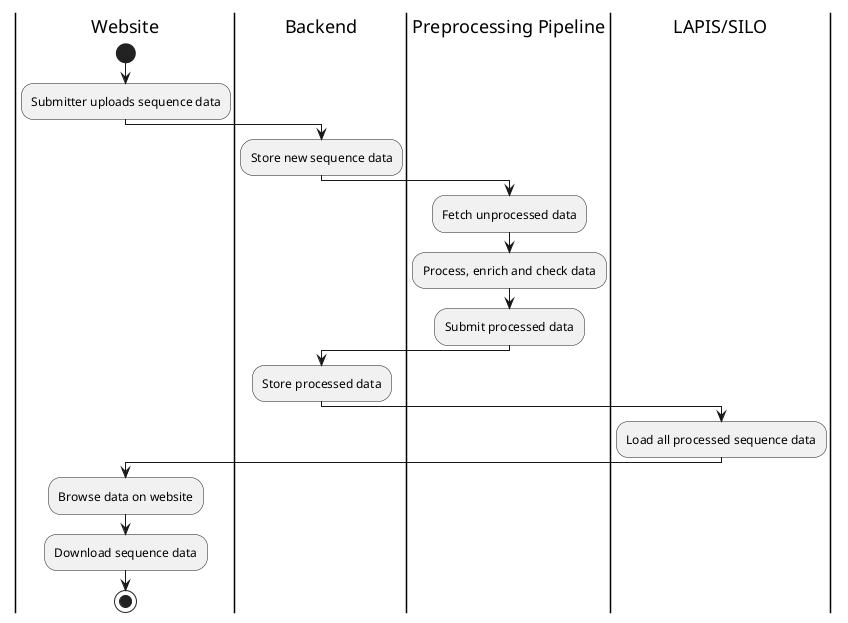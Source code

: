 @startuml

|Website|
start
:Submitter uploads sequence data;

|Backend|
:Store new sequence data;

|Preprocessing Pipeline|
:Fetch unprocessed data;
:Process, enrich and check data;
:Submit processed data;

|Backend|
:Store processed data;

|LAPIS/SILO|
:Load all processed sequence data;

|Website|
:Browse data on website;
:Download sequence data;
stop


@enduml
